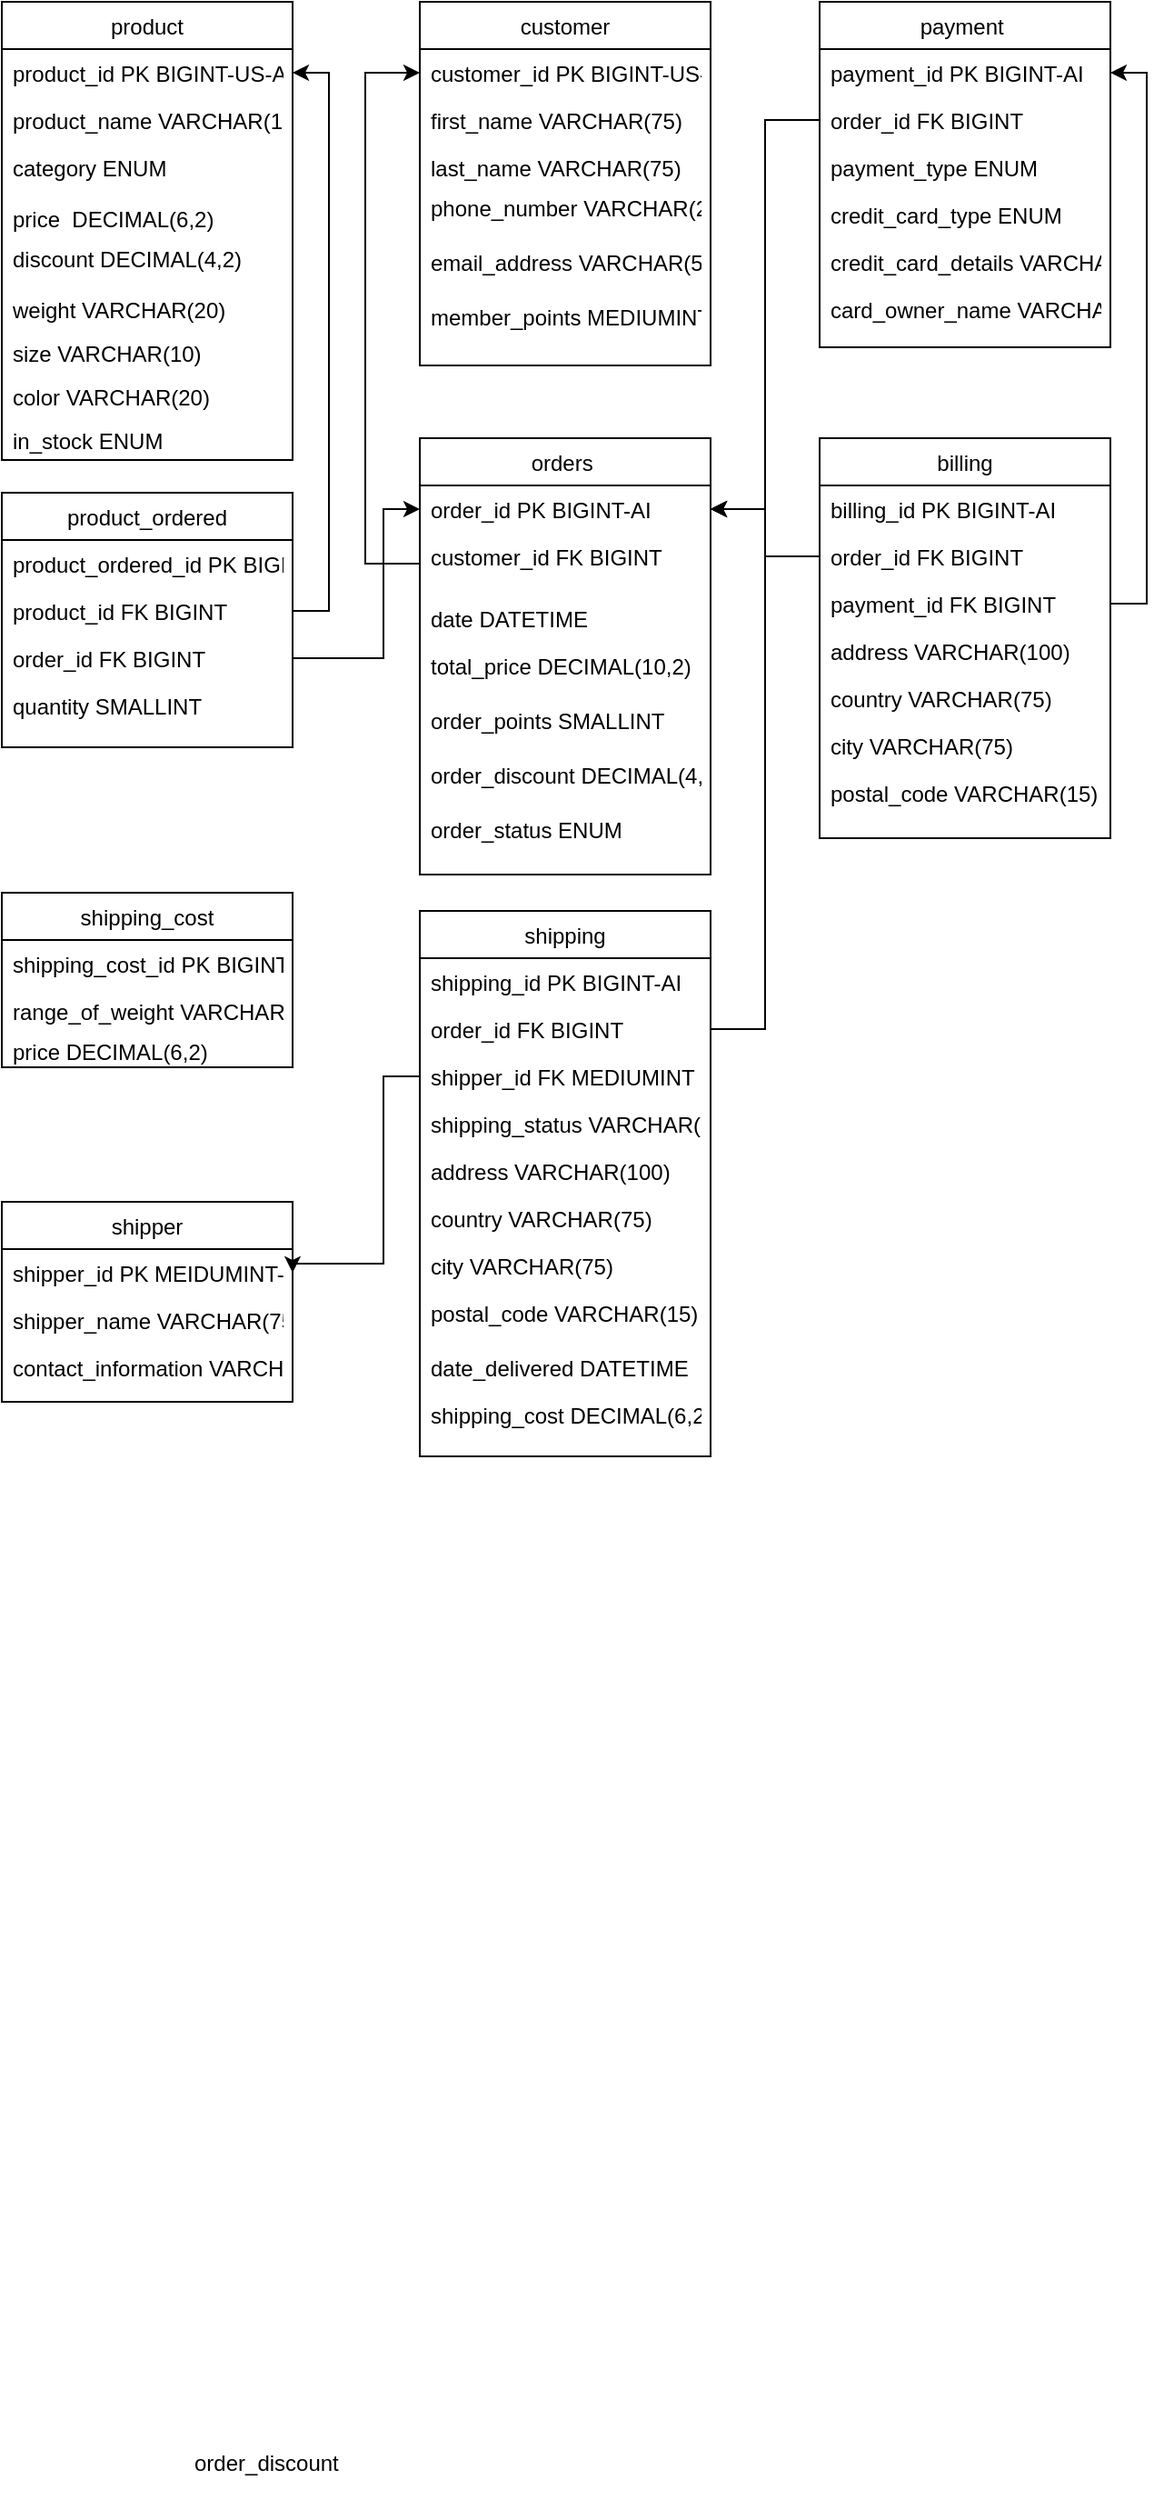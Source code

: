 <mxfile version="21.2.1" type="device">
  <diagram id="C5RBs43oDa-KdzZeNtuy" name="Page-1">
    <mxGraphModel dx="880" dy="476" grid="1" gridSize="10" guides="1" tooltips="1" connect="1" arrows="1" fold="1" page="1" pageScale="1" pageWidth="827" pageHeight="1169" math="0" shadow="0">
      <root>
        <mxCell id="WIyWlLk6GJQsqaUBKTNV-0" />
        <mxCell id="WIyWlLk6GJQsqaUBKTNV-1" parent="WIyWlLk6GJQsqaUBKTNV-0" />
        <mxCell id="zkfFHV4jXpPFQw0GAbJ--0" value="product" style="swimlane;fontStyle=0;align=center;verticalAlign=top;childLayout=stackLayout;horizontal=1;startSize=26;horizontalStack=0;resizeParent=1;resizeLast=0;collapsible=1;marginBottom=0;rounded=0;shadow=0;strokeWidth=1;" parent="WIyWlLk6GJQsqaUBKTNV-1" vertex="1">
          <mxGeometry x="120" y="120" width="160" height="252" as="geometry">
            <mxRectangle x="230" y="140" width="160" height="26" as="alternateBounds" />
          </mxGeometry>
        </mxCell>
        <mxCell id="zkfFHV4jXpPFQw0GAbJ--1" value="product_id PK BIGINT-US-AI" style="text;align=left;verticalAlign=top;spacingLeft=4;spacingRight=4;overflow=hidden;rotatable=0;points=[[0,0.5],[1,0.5]];portConstraint=eastwest;" parent="zkfFHV4jXpPFQw0GAbJ--0" vertex="1">
          <mxGeometry y="26" width="160" height="26" as="geometry" />
        </mxCell>
        <mxCell id="zkfFHV4jXpPFQw0GAbJ--2" value="product_name VARCHAR(100)" style="text;align=left;verticalAlign=top;spacingLeft=4;spacingRight=4;overflow=hidden;rotatable=0;points=[[0,0.5],[1,0.5]];portConstraint=eastwest;rounded=0;shadow=0;html=0;" parent="zkfFHV4jXpPFQw0GAbJ--0" vertex="1">
          <mxGeometry y="52" width="160" height="26" as="geometry" />
        </mxCell>
        <mxCell id="lAM2ylPqZZiz42pYPmUP-65" value="category ENUM" style="text;align=left;verticalAlign=top;spacingLeft=4;spacingRight=4;overflow=hidden;rotatable=0;points=[[0,0.5],[1,0.5]];portConstraint=eastwest;rounded=0;shadow=0;html=0;" parent="zkfFHV4jXpPFQw0GAbJ--0" vertex="1">
          <mxGeometry y="78" width="160" height="28" as="geometry" />
        </mxCell>
        <mxCell id="zkfFHV4jXpPFQw0GAbJ--3" value="price  DECIMAL(6,2)" style="text;align=left;verticalAlign=top;spacingLeft=4;spacingRight=4;overflow=hidden;rotatable=0;points=[[0,0.5],[1,0.5]];portConstraint=eastwest;rounded=0;shadow=0;html=0;" parent="zkfFHV4jXpPFQw0GAbJ--0" vertex="1">
          <mxGeometry y="106" width="160" height="22" as="geometry" />
        </mxCell>
        <mxCell id="lAM2ylPqZZiz42pYPmUP-56" value="discount DECIMAL(4,2)" style="text;align=left;verticalAlign=top;spacingLeft=4;spacingRight=4;overflow=hidden;rotatable=0;points=[[0,0.5],[1,0.5]];portConstraint=eastwest;rounded=0;shadow=0;html=0;" parent="zkfFHV4jXpPFQw0GAbJ--0" vertex="1">
          <mxGeometry y="128" width="160" height="28" as="geometry" />
        </mxCell>
        <mxCell id="lAM2ylPqZZiz42pYPmUP-116" value="weight VARCHAR(20)" style="text;align=left;verticalAlign=top;spacingLeft=4;spacingRight=4;overflow=hidden;rotatable=0;points=[[0,0.5],[1,0.5]];portConstraint=eastwest;" parent="zkfFHV4jXpPFQw0GAbJ--0" vertex="1">
          <mxGeometry y="156" width="160" height="24" as="geometry" />
        </mxCell>
        <mxCell id="lAM2ylPqZZiz42pYPmUP-132" value="size VARCHAR(10)" style="text;align=left;verticalAlign=top;spacingLeft=4;spacingRight=4;overflow=hidden;rotatable=0;points=[[0,0.5],[1,0.5]];portConstraint=eastwest;" parent="zkfFHV4jXpPFQw0GAbJ--0" vertex="1">
          <mxGeometry y="180" width="160" height="24" as="geometry" />
        </mxCell>
        <mxCell id="lAM2ylPqZZiz42pYPmUP-133" value="color VARCHAR(20)" style="text;align=left;verticalAlign=top;spacingLeft=4;spacingRight=4;overflow=hidden;rotatable=0;points=[[0,0.5],[1,0.5]];portConstraint=eastwest;" parent="zkfFHV4jXpPFQw0GAbJ--0" vertex="1">
          <mxGeometry y="204" width="160" height="24" as="geometry" />
        </mxCell>
        <mxCell id="lAM2ylPqZZiz42pYPmUP-123" value="in_stock ENUM" style="text;align=left;verticalAlign=top;spacingLeft=4;spacingRight=4;overflow=hidden;rotatable=0;points=[[0,0.5],[1,0.5]];portConstraint=eastwest;" parent="zkfFHV4jXpPFQw0GAbJ--0" vertex="1">
          <mxGeometry y="228" width="160" height="24" as="geometry" />
        </mxCell>
        <mxCell id="zkfFHV4jXpPFQw0GAbJ--6" value="product_ordered" style="swimlane;fontStyle=0;align=center;verticalAlign=top;childLayout=stackLayout;horizontal=1;startSize=26;horizontalStack=0;resizeParent=1;resizeLast=0;collapsible=1;marginBottom=0;rounded=0;shadow=0;strokeWidth=1;" parent="WIyWlLk6GJQsqaUBKTNV-1" vertex="1">
          <mxGeometry x="120" y="390" width="160" height="140" as="geometry">
            <mxRectangle x="130" y="380" width="160" height="26" as="alternateBounds" />
          </mxGeometry>
        </mxCell>
        <mxCell id="lAM2ylPqZZiz42pYPmUP-60" value="product_ordered_id PK BIGINT-AI" style="text;align=left;verticalAlign=top;spacingLeft=4;spacingRight=4;overflow=hidden;rotatable=0;points=[[0,0.5],[1,0.5]];portConstraint=eastwest;" parent="zkfFHV4jXpPFQw0GAbJ--6" vertex="1">
          <mxGeometry y="26" width="160" height="26" as="geometry" />
        </mxCell>
        <mxCell id="zkfFHV4jXpPFQw0GAbJ--8" value="product_id FK BIGINT" style="text;align=left;verticalAlign=top;spacingLeft=4;spacingRight=4;overflow=hidden;rotatable=0;points=[[0,0.5],[1,0.5]];portConstraint=eastwest;rounded=0;shadow=0;html=0;" parent="zkfFHV4jXpPFQw0GAbJ--6" vertex="1">
          <mxGeometry y="52" width="160" height="26" as="geometry" />
        </mxCell>
        <mxCell id="zkfFHV4jXpPFQw0GAbJ--10" value="order_id FK BIGINT" style="text;align=left;verticalAlign=top;spacingLeft=4;spacingRight=4;overflow=hidden;rotatable=0;points=[[0,0.5],[1,0.5]];portConstraint=eastwest;fontStyle=0" parent="zkfFHV4jXpPFQw0GAbJ--6" vertex="1">
          <mxGeometry y="78" width="160" height="26" as="geometry" />
        </mxCell>
        <mxCell id="zkfFHV4jXpPFQw0GAbJ--11" value="quantity SMALLINT" style="text;align=left;verticalAlign=top;spacingLeft=4;spacingRight=4;overflow=hidden;rotatable=0;points=[[0,0.5],[1,0.5]];portConstraint=eastwest;" parent="zkfFHV4jXpPFQw0GAbJ--6" vertex="1">
          <mxGeometry y="104" width="160" height="26" as="geometry" />
        </mxCell>
        <mxCell id="zkfFHV4jXpPFQw0GAbJ--13" value="orders " style="swimlane;fontStyle=0;align=center;verticalAlign=top;childLayout=stackLayout;horizontal=1;startSize=26;horizontalStack=0;resizeParent=1;resizeLast=0;collapsible=1;marginBottom=0;rounded=0;shadow=0;strokeWidth=1;" parent="WIyWlLk6GJQsqaUBKTNV-1" vertex="1">
          <mxGeometry x="350" y="360" width="160" height="240" as="geometry">
            <mxRectangle x="340" y="380" width="170" height="26" as="alternateBounds" />
          </mxGeometry>
        </mxCell>
        <mxCell id="zkfFHV4jXpPFQw0GAbJ--14" value="order_id PK BIGINT-AI" style="text;align=left;verticalAlign=top;spacingLeft=4;spacingRight=4;overflow=hidden;rotatable=0;points=[[0,0.5],[1,0.5]];portConstraint=eastwest;" parent="zkfFHV4jXpPFQw0GAbJ--13" vertex="1">
          <mxGeometry y="26" width="160" height="26" as="geometry" />
        </mxCell>
        <mxCell id="lAM2ylPqZZiz42pYPmUP-21" value="customer_id FK BIGINT" style="text;align=left;verticalAlign=top;spacingLeft=4;spacingRight=4;overflow=hidden;rotatable=0;points=[[0,0.5],[1,0.5]];portConstraint=eastwest;" parent="zkfFHV4jXpPFQw0GAbJ--13" vertex="1">
          <mxGeometry y="52" width="160" height="34" as="geometry" />
        </mxCell>
        <mxCell id="lAM2ylPqZZiz42pYPmUP-20" value="date DATETIME" style="text;align=left;verticalAlign=top;spacingLeft=4;spacingRight=4;overflow=hidden;rotatable=0;points=[[0,0.5],[1,0.5]];portConstraint=eastwest;" parent="zkfFHV4jXpPFQw0GAbJ--13" vertex="1">
          <mxGeometry y="86" width="160" height="26" as="geometry" />
        </mxCell>
        <mxCell id="lAM2ylPqZZiz42pYPmUP-23" value="total_price DECIMAL(10,2)" style="text;align=left;verticalAlign=top;spacingLeft=4;spacingRight=4;overflow=hidden;rotatable=0;points=[[0,0.5],[1,0.5]];portConstraint=eastwest;" parent="zkfFHV4jXpPFQw0GAbJ--13" vertex="1">
          <mxGeometry y="112" width="160" height="30" as="geometry" />
        </mxCell>
        <mxCell id="lAM2ylPqZZiz42pYPmUP-61" value="order_points SMALLINT" style="text;align=left;verticalAlign=top;spacingLeft=4;spacingRight=4;overflow=hidden;rotatable=0;points=[[0,0.5],[1,0.5]];portConstraint=eastwest;" parent="zkfFHV4jXpPFQw0GAbJ--13" vertex="1">
          <mxGeometry y="142" width="160" height="30" as="geometry" />
        </mxCell>
        <mxCell id="lAM2ylPqZZiz42pYPmUP-109" value="order_discount DECIMAL(4,2)" style="text;align=left;verticalAlign=top;spacingLeft=4;spacingRight=4;overflow=hidden;rotatable=0;points=[[0,0.5],[1,0.5]];portConstraint=eastwest;" parent="zkfFHV4jXpPFQw0GAbJ--13" vertex="1">
          <mxGeometry y="172" width="160" height="30" as="geometry" />
        </mxCell>
        <mxCell id="lAM2ylPqZZiz42pYPmUP-63" value="order_status ENUM" style="text;align=left;verticalAlign=top;spacingLeft=4;spacingRight=4;overflow=hidden;rotatable=0;points=[[0,0.5],[1,0.5]];portConstraint=eastwest;" parent="zkfFHV4jXpPFQw0GAbJ--13" vertex="1">
          <mxGeometry y="202" width="160" height="30" as="geometry" />
        </mxCell>
        <mxCell id="zkfFHV4jXpPFQw0GAbJ--17" value="customer" style="swimlane;fontStyle=0;align=center;verticalAlign=top;childLayout=stackLayout;horizontal=1;startSize=26;horizontalStack=0;resizeParent=1;resizeLast=0;collapsible=1;marginBottom=0;rounded=0;shadow=0;strokeWidth=1;" parent="WIyWlLk6GJQsqaUBKTNV-1" vertex="1">
          <mxGeometry x="350" y="120" width="160" height="200" as="geometry">
            <mxRectangle x="550" y="140" width="160" height="26" as="alternateBounds" />
          </mxGeometry>
        </mxCell>
        <mxCell id="zkfFHV4jXpPFQw0GAbJ--18" value="customer_id PK BIGINT-US-AI" style="text;align=left;verticalAlign=top;spacingLeft=4;spacingRight=4;overflow=hidden;rotatable=0;points=[[0,0.5],[1,0.5]];portConstraint=eastwest;" parent="zkfFHV4jXpPFQw0GAbJ--17" vertex="1">
          <mxGeometry y="26" width="160" height="26" as="geometry" />
        </mxCell>
        <mxCell id="zkfFHV4jXpPFQw0GAbJ--19" value="first_name VARCHAR(75)" style="text;align=left;verticalAlign=top;spacingLeft=4;spacingRight=4;overflow=hidden;rotatable=0;points=[[0,0.5],[1,0.5]];portConstraint=eastwest;rounded=0;shadow=0;html=0;" parent="zkfFHV4jXpPFQw0GAbJ--17" vertex="1">
          <mxGeometry y="52" width="160" height="26" as="geometry" />
        </mxCell>
        <mxCell id="zkfFHV4jXpPFQw0GAbJ--20" value="last_name VARCHAR(75)" style="text;align=left;verticalAlign=top;spacingLeft=4;spacingRight=4;overflow=hidden;rotatable=0;points=[[0,0.5],[1,0.5]];portConstraint=eastwest;rounded=0;shadow=0;html=0;" parent="zkfFHV4jXpPFQw0GAbJ--17" vertex="1">
          <mxGeometry y="78" width="160" height="22" as="geometry" />
        </mxCell>
        <mxCell id="lAM2ylPqZZiz42pYPmUP-19" value="phone_number VARCHAR(20)" style="text;align=left;verticalAlign=top;spacingLeft=4;spacingRight=4;overflow=hidden;rotatable=0;points=[[0,0.5],[1,0.5]];portConstraint=eastwest;" parent="zkfFHV4jXpPFQw0GAbJ--17" vertex="1">
          <mxGeometry y="100" width="160" height="30" as="geometry" />
        </mxCell>
        <mxCell id="lAM2ylPqZZiz42pYPmUP-24" value="email_address VARCHAR(50)" style="text;align=left;verticalAlign=top;spacingLeft=4;spacingRight=4;overflow=hidden;rotatable=0;points=[[0,0.5],[1,0.5]];portConstraint=eastwest;" parent="zkfFHV4jXpPFQw0GAbJ--17" vertex="1">
          <mxGeometry y="130" width="160" height="30" as="geometry" />
        </mxCell>
        <mxCell id="lAM2ylPqZZiz42pYPmUP-59" value="member_points MEDIUMINT" style="text;align=left;verticalAlign=top;spacingLeft=4;spacingRight=4;overflow=hidden;rotatable=0;points=[[0,0.5],[1,0.5]];portConstraint=eastwest;" parent="zkfFHV4jXpPFQw0GAbJ--17" vertex="1">
          <mxGeometry y="160" width="160" height="30" as="geometry" />
        </mxCell>
        <mxCell id="lAM2ylPqZZiz42pYPmUP-0" value="billing&#xa;" style="swimlane;fontStyle=0;align=center;verticalAlign=top;childLayout=stackLayout;horizontal=1;startSize=26;horizontalStack=0;resizeParent=1;resizeLast=0;collapsible=1;marginBottom=0;rounded=0;shadow=0;strokeWidth=1;" parent="WIyWlLk6GJQsqaUBKTNV-1" vertex="1">
          <mxGeometry x="570" y="360" width="160" height="220" as="geometry">
            <mxRectangle x="130" y="380" width="160" height="26" as="alternateBounds" />
          </mxGeometry>
        </mxCell>
        <mxCell id="lAM2ylPqZZiz42pYPmUP-1" value="billing_id PK BIGINT-AI" style="text;align=left;verticalAlign=top;spacingLeft=4;spacingRight=4;overflow=hidden;rotatable=0;points=[[0,0.5],[1,0.5]];portConstraint=eastwest;" parent="lAM2ylPqZZiz42pYPmUP-0" vertex="1">
          <mxGeometry y="26" width="160" height="26" as="geometry" />
        </mxCell>
        <mxCell id="lAM2ylPqZZiz42pYPmUP-2" value="order_id FK BIGINT" style="text;align=left;verticalAlign=top;spacingLeft=4;spacingRight=4;overflow=hidden;rotatable=0;points=[[0,0.5],[1,0.5]];portConstraint=eastwest;rounded=0;shadow=0;html=0;" parent="lAM2ylPqZZiz42pYPmUP-0" vertex="1">
          <mxGeometry y="52" width="160" height="26" as="geometry" />
        </mxCell>
        <mxCell id="lAM2ylPqZZiz42pYPmUP-5" value="payment_id FK BIGINT" style="text;align=left;verticalAlign=top;spacingLeft=4;spacingRight=4;overflow=hidden;rotatable=0;points=[[0,0.5],[1,0.5]];portConstraint=eastwest;" parent="lAM2ylPqZZiz42pYPmUP-0" vertex="1">
          <mxGeometry y="78" width="160" height="26" as="geometry" />
        </mxCell>
        <mxCell id="lAM2ylPqZZiz42pYPmUP-52" value="address VARCHAR(100)" style="text;align=left;verticalAlign=top;spacingLeft=4;spacingRight=4;overflow=hidden;rotatable=0;points=[[0,0.5],[1,0.5]];portConstraint=eastwest;rounded=0;shadow=0;html=0;" parent="lAM2ylPqZZiz42pYPmUP-0" vertex="1">
          <mxGeometry y="104" width="160" height="26" as="geometry" />
        </mxCell>
        <mxCell id="lAM2ylPqZZiz42pYPmUP-54" value="country VARCHAR(75)" style="text;align=left;verticalAlign=top;spacingLeft=4;spacingRight=4;overflow=hidden;rotatable=0;points=[[0,0.5],[1,0.5]];portConstraint=eastwest;" parent="lAM2ylPqZZiz42pYPmUP-0" vertex="1">
          <mxGeometry y="130" width="160" height="26" as="geometry" />
        </mxCell>
        <mxCell id="lAM2ylPqZZiz42pYPmUP-53" value="city VARCHAR(75)" style="text;align=left;verticalAlign=top;spacingLeft=4;spacingRight=4;overflow=hidden;rotatable=0;points=[[0,0.5],[1,0.5]];portConstraint=eastwest;rounded=0;shadow=0;html=0;" parent="lAM2ylPqZZiz42pYPmUP-0" vertex="1">
          <mxGeometry y="156" width="160" height="26" as="geometry" />
        </mxCell>
        <mxCell id="lAM2ylPqZZiz42pYPmUP-55" value="postal_code VARCHAR(15)" style="text;align=left;verticalAlign=top;spacingLeft=4;spacingRight=4;overflow=hidden;rotatable=0;points=[[0,0.5],[1,0.5]];portConstraint=eastwest;" parent="lAM2ylPqZZiz42pYPmUP-0" vertex="1">
          <mxGeometry y="182" width="160" height="30" as="geometry" />
        </mxCell>
        <mxCell id="lAM2ylPqZZiz42pYPmUP-6" value="shipping" style="swimlane;fontStyle=0;align=center;verticalAlign=top;childLayout=stackLayout;horizontal=1;startSize=26;horizontalStack=0;resizeParent=1;resizeLast=0;collapsible=1;marginBottom=0;rounded=0;shadow=0;strokeWidth=1;" parent="WIyWlLk6GJQsqaUBKTNV-1" vertex="1">
          <mxGeometry x="350" y="620" width="160" height="300" as="geometry">
            <mxRectangle x="130" y="380" width="160" height="26" as="alternateBounds" />
          </mxGeometry>
        </mxCell>
        <mxCell id="lAM2ylPqZZiz42pYPmUP-7" value="shipping_id PK BIGINT-AI" style="text;align=left;verticalAlign=top;spacingLeft=4;spacingRight=4;overflow=hidden;rotatable=0;points=[[0,0.5],[1,0.5]];portConstraint=eastwest;" parent="lAM2ylPqZZiz42pYPmUP-6" vertex="1">
          <mxGeometry y="26" width="160" height="26" as="geometry" />
        </mxCell>
        <mxCell id="lAM2ylPqZZiz42pYPmUP-8" value="order_id FK BIGINT" style="text;align=left;verticalAlign=top;spacingLeft=4;spacingRight=4;overflow=hidden;rotatable=0;points=[[0,0.5],[1,0.5]];portConstraint=eastwest;rounded=0;shadow=0;html=0;" parent="lAM2ylPqZZiz42pYPmUP-6" vertex="1">
          <mxGeometry y="52" width="160" height="26" as="geometry" />
        </mxCell>
        <mxCell id="lAM2ylPqZZiz42pYPmUP-10" value="shipper_id FK MEDIUMINT" style="text;align=left;verticalAlign=top;spacingLeft=4;spacingRight=4;overflow=hidden;rotatable=0;points=[[0,0.5],[1,0.5]];portConstraint=eastwest;fontStyle=0" parent="lAM2ylPqZZiz42pYPmUP-6" vertex="1">
          <mxGeometry y="78" width="160" height="26" as="geometry" />
        </mxCell>
        <mxCell id="lAM2ylPqZZiz42pYPmUP-11" value="shipping_status VARCHAR(100)" style="text;align=left;verticalAlign=top;spacingLeft=4;spacingRight=4;overflow=hidden;rotatable=0;points=[[0,0.5],[1,0.5]];portConstraint=eastwest;" parent="lAM2ylPqZZiz42pYPmUP-6" vertex="1">
          <mxGeometry y="104" width="160" height="26" as="geometry" />
        </mxCell>
        <mxCell id="lAM2ylPqZZiz42pYPmUP-110" value="address VARCHAR(100)" style="text;align=left;verticalAlign=top;spacingLeft=4;spacingRight=4;overflow=hidden;rotatable=0;points=[[0,0.5],[1,0.5]];portConstraint=eastwest;rounded=0;shadow=0;html=0;" parent="lAM2ylPqZZiz42pYPmUP-6" vertex="1">
          <mxGeometry y="130" width="160" height="26" as="geometry" />
        </mxCell>
        <mxCell id="lAM2ylPqZZiz42pYPmUP-111" value="country VARCHAR(75)" style="text;align=left;verticalAlign=top;spacingLeft=4;spacingRight=4;overflow=hidden;rotatable=0;points=[[0,0.5],[1,0.5]];portConstraint=eastwest;" parent="lAM2ylPqZZiz42pYPmUP-6" vertex="1">
          <mxGeometry y="156" width="160" height="26" as="geometry" />
        </mxCell>
        <mxCell id="lAM2ylPqZZiz42pYPmUP-112" value="city VARCHAR(75)" style="text;align=left;verticalAlign=top;spacingLeft=4;spacingRight=4;overflow=hidden;rotatable=0;points=[[0,0.5],[1,0.5]];portConstraint=eastwest;rounded=0;shadow=0;html=0;" parent="lAM2ylPqZZiz42pYPmUP-6" vertex="1">
          <mxGeometry y="182" width="160" height="26" as="geometry" />
        </mxCell>
        <mxCell id="lAM2ylPqZZiz42pYPmUP-113" value="postal_code VARCHAR(15)" style="text;align=left;verticalAlign=top;spacingLeft=4;spacingRight=4;overflow=hidden;rotatable=0;points=[[0,0.5],[1,0.5]];portConstraint=eastwest;" parent="lAM2ylPqZZiz42pYPmUP-6" vertex="1">
          <mxGeometry y="208" width="160" height="30" as="geometry" />
        </mxCell>
        <mxCell id="lAM2ylPqZZiz42pYPmUP-62" value="date_delivered DATETIME" style="text;align=left;verticalAlign=top;spacingLeft=4;spacingRight=4;overflow=hidden;rotatable=0;points=[[0,0.5],[1,0.5]];portConstraint=eastwest;" parent="lAM2ylPqZZiz42pYPmUP-6" vertex="1">
          <mxGeometry y="238" width="160" height="26" as="geometry" />
        </mxCell>
        <mxCell id="lAM2ylPqZZiz42pYPmUP-134" value="shipping_cost DECIMAL(6,2)" style="text;align=left;verticalAlign=top;spacingLeft=4;spacingRight=4;overflow=hidden;rotatable=0;points=[[0,0.5],[1,0.5]];portConstraint=eastwest;" parent="lAM2ylPqZZiz42pYPmUP-6" vertex="1">
          <mxGeometry y="264" width="160" height="26" as="geometry" />
        </mxCell>
        <mxCell id="lAM2ylPqZZiz42pYPmUP-25" value="payment " style="swimlane;fontStyle=0;align=center;verticalAlign=top;childLayout=stackLayout;horizontal=1;startSize=26;horizontalStack=0;resizeParent=1;resizeLast=0;collapsible=1;marginBottom=0;rounded=0;shadow=0;strokeWidth=1;" parent="WIyWlLk6GJQsqaUBKTNV-1" vertex="1">
          <mxGeometry x="570" y="120" width="160" height="190" as="geometry">
            <mxRectangle x="550" y="140" width="160" height="26" as="alternateBounds" />
          </mxGeometry>
        </mxCell>
        <mxCell id="lAM2ylPqZZiz42pYPmUP-36" value="payment_id PK BIGINT-AI" style="text;align=left;verticalAlign=top;spacingLeft=4;spacingRight=4;overflow=hidden;rotatable=0;points=[[0,0.5],[1,0.5]];portConstraint=eastwest;" parent="lAM2ylPqZZiz42pYPmUP-25" vertex="1">
          <mxGeometry y="26" width="160" height="26" as="geometry" />
        </mxCell>
        <mxCell id="lAM2ylPqZZiz42pYPmUP-27" value="order_id FK BIGINT" style="text;align=left;verticalAlign=top;spacingLeft=4;spacingRight=4;overflow=hidden;rotatable=0;points=[[0,0.5],[1,0.5]];portConstraint=eastwest;rounded=0;shadow=0;html=0;" parent="lAM2ylPqZZiz42pYPmUP-25" vertex="1">
          <mxGeometry y="52" width="160" height="26" as="geometry" />
        </mxCell>
        <mxCell id="lAM2ylPqZZiz42pYPmUP-28" value="payment_type ENUM" style="text;align=left;verticalAlign=top;spacingLeft=4;spacingRight=4;overflow=hidden;rotatable=0;points=[[0,0.5],[1,0.5]];portConstraint=eastwest;rounded=0;shadow=0;html=0;" parent="lAM2ylPqZZiz42pYPmUP-25" vertex="1">
          <mxGeometry y="78" width="160" height="26" as="geometry" />
        </mxCell>
        <mxCell id="lAM2ylPqZZiz42pYPmUP-29" value="credit_card_type ENUM" style="text;align=left;verticalAlign=top;spacingLeft=4;spacingRight=4;overflow=hidden;rotatable=0;points=[[0,0.5],[1,0.5]];portConstraint=eastwest;rounded=0;shadow=0;html=0;" parent="lAM2ylPqZZiz42pYPmUP-25" vertex="1">
          <mxGeometry y="104" width="160" height="26" as="geometry" />
        </mxCell>
        <mxCell id="lAM2ylPqZZiz42pYPmUP-30" value="credit_card_details VARCHAR(50)" style="text;align=left;verticalAlign=top;spacingLeft=4;spacingRight=4;overflow=hidden;rotatable=0;points=[[0,0.5],[1,0.5]];portConstraint=eastwest;rounded=0;shadow=0;html=0;" parent="lAM2ylPqZZiz42pYPmUP-25" vertex="1">
          <mxGeometry y="130" width="160" height="26" as="geometry" />
        </mxCell>
        <mxCell id="lAM2ylPqZZiz42pYPmUP-37" value="card_owner_name VARCHAR(100)" style="text;align=left;verticalAlign=top;spacingLeft=4;spacingRight=4;overflow=hidden;rotatable=0;points=[[0,0.5],[1,0.5]];portConstraint=eastwest;" parent="lAM2ylPqZZiz42pYPmUP-25" vertex="1">
          <mxGeometry y="156" width="160" height="26" as="geometry" />
        </mxCell>
        <mxCell id="lAM2ylPqZZiz42pYPmUP-38" value="shipper" style="swimlane;fontStyle=0;align=center;verticalAlign=top;childLayout=stackLayout;horizontal=1;startSize=26;horizontalStack=0;resizeParent=1;resizeLast=0;collapsible=1;marginBottom=0;rounded=0;shadow=0;strokeWidth=1;" parent="WIyWlLk6GJQsqaUBKTNV-1" vertex="1">
          <mxGeometry x="120" y="780" width="160" height="110" as="geometry">
            <mxRectangle x="540" y="585" width="160" height="26" as="alternateBounds" />
          </mxGeometry>
        </mxCell>
        <mxCell id="lAM2ylPqZZiz42pYPmUP-39" value="shipper_id PK MEIDUMINT-US-AI" style="text;align=left;verticalAlign=top;spacingLeft=4;spacingRight=4;overflow=hidden;rotatable=0;points=[[0,0.5],[1,0.5]];portConstraint=eastwest;" parent="lAM2ylPqZZiz42pYPmUP-38" vertex="1">
          <mxGeometry y="26" width="160" height="26" as="geometry" />
        </mxCell>
        <mxCell id="lAM2ylPqZZiz42pYPmUP-48" value="shipper_name VARCHAR(75)" style="text;align=left;verticalAlign=top;spacingLeft=4;spacingRight=4;overflow=hidden;rotatable=0;points=[[0,0.5],[1,0.5]];portConstraint=eastwest;rounded=0;shadow=0;html=0;" parent="lAM2ylPqZZiz42pYPmUP-38" vertex="1">
          <mxGeometry y="52" width="160" height="26" as="geometry" />
        </mxCell>
        <mxCell id="lAM2ylPqZZiz42pYPmUP-66" value="contact_information VARCHAR(200)" style="text;align=left;verticalAlign=top;spacingLeft=4;spacingRight=4;overflow=hidden;rotatable=0;points=[[0,0.5],[1,0.5]];portConstraint=eastwest;rounded=0;shadow=0;html=0;" parent="lAM2ylPqZZiz42pYPmUP-38" vertex="1">
          <mxGeometry y="78" width="160" height="26" as="geometry" />
        </mxCell>
        <mxCell id="lAM2ylPqZZiz42pYPmUP-58" value="order_discount" style="text;align=left;verticalAlign=top;spacingLeft=4;spacingRight=4;overflow=hidden;rotatable=0;points=[[0,0.5],[1,0.5]];portConstraint=eastwest;" parent="WIyWlLk6GJQsqaUBKTNV-1" vertex="1">
          <mxGeometry x="220" y="1460" width="160" height="30" as="geometry" />
        </mxCell>
        <mxCell id="lAM2ylPqZZiz42pYPmUP-78" style="edgeStyle=orthogonalEdgeStyle;rounded=0;orthogonalLoop=1;jettySize=auto;html=1;exitX=0;exitY=0.5;exitDx=0;exitDy=0;entryX=1;entryY=0.5;entryDx=0;entryDy=0;" parent="WIyWlLk6GJQsqaUBKTNV-1" source="lAM2ylPqZZiz42pYPmUP-27" target="zkfFHV4jXpPFQw0GAbJ--14" edge="1">
          <mxGeometry relative="1" as="geometry" />
        </mxCell>
        <mxCell id="lAM2ylPqZZiz42pYPmUP-79" style="edgeStyle=orthogonalEdgeStyle;rounded=0;orthogonalLoop=1;jettySize=auto;html=1;exitX=1;exitY=0.5;exitDx=0;exitDy=0;entryX=1;entryY=0.5;entryDx=0;entryDy=0;" parent="WIyWlLk6GJQsqaUBKTNV-1" source="zkfFHV4jXpPFQw0GAbJ--8" target="zkfFHV4jXpPFQw0GAbJ--1" edge="1">
          <mxGeometry relative="1" as="geometry" />
        </mxCell>
        <mxCell id="lAM2ylPqZZiz42pYPmUP-80" style="edgeStyle=orthogonalEdgeStyle;rounded=0;orthogonalLoop=1;jettySize=auto;html=1;exitX=1;exitY=0.5;exitDx=0;exitDy=0;entryX=0;entryY=0.5;entryDx=0;entryDy=0;" parent="WIyWlLk6GJQsqaUBKTNV-1" source="zkfFHV4jXpPFQw0GAbJ--10" target="zkfFHV4jXpPFQw0GAbJ--14" edge="1">
          <mxGeometry relative="1" as="geometry">
            <Array as="points">
              <mxPoint x="330" y="481" />
              <mxPoint x="330" y="399" />
            </Array>
          </mxGeometry>
        </mxCell>
        <mxCell id="lAM2ylPqZZiz42pYPmUP-82" style="edgeStyle=orthogonalEdgeStyle;rounded=0;orthogonalLoop=1;jettySize=auto;html=1;exitX=0;exitY=0.5;exitDx=0;exitDy=0;entryX=1;entryY=0.5;entryDx=0;entryDy=0;" parent="WIyWlLk6GJQsqaUBKTNV-1" source="lAM2ylPqZZiz42pYPmUP-2" target="zkfFHV4jXpPFQw0GAbJ--14" edge="1">
          <mxGeometry relative="1" as="geometry" />
        </mxCell>
        <mxCell id="lAM2ylPqZZiz42pYPmUP-83" style="edgeStyle=orthogonalEdgeStyle;rounded=0;orthogonalLoop=1;jettySize=auto;html=1;exitX=1;exitY=0.5;exitDx=0;exitDy=0;entryX=1;entryY=0.5;entryDx=0;entryDy=0;" parent="WIyWlLk6GJQsqaUBKTNV-1" source="lAM2ylPqZZiz42pYPmUP-5" target="lAM2ylPqZZiz42pYPmUP-36" edge="1">
          <mxGeometry relative="1" as="geometry" />
        </mxCell>
        <mxCell id="lAM2ylPqZZiz42pYPmUP-84" style="edgeStyle=orthogonalEdgeStyle;rounded=0;orthogonalLoop=1;jettySize=auto;html=1;exitX=0;exitY=0.5;exitDx=0;exitDy=0;entryX=1;entryY=0.5;entryDx=0;entryDy=0;" parent="WIyWlLk6GJQsqaUBKTNV-1" source="lAM2ylPqZZiz42pYPmUP-10" target="lAM2ylPqZZiz42pYPmUP-39" edge="1">
          <mxGeometry relative="1" as="geometry">
            <Array as="points">
              <mxPoint x="330" y="711" />
              <mxPoint x="330" y="814" />
            </Array>
          </mxGeometry>
        </mxCell>
        <mxCell id="lAM2ylPqZZiz42pYPmUP-85" style="edgeStyle=orthogonalEdgeStyle;rounded=0;orthogonalLoop=1;jettySize=auto;html=1;exitX=1;exitY=0.5;exitDx=0;exitDy=0;entryX=1;entryY=0.5;entryDx=0;entryDy=0;" parent="WIyWlLk6GJQsqaUBKTNV-1" source="lAM2ylPqZZiz42pYPmUP-8" target="zkfFHV4jXpPFQw0GAbJ--14" edge="1">
          <mxGeometry relative="1" as="geometry">
            <Array as="points">
              <mxPoint x="540" y="685" />
              <mxPoint x="540" y="399" />
            </Array>
          </mxGeometry>
        </mxCell>
        <mxCell id="lAM2ylPqZZiz42pYPmUP-86" style="edgeStyle=orthogonalEdgeStyle;rounded=0;orthogonalLoop=1;jettySize=auto;html=1;exitX=0;exitY=0.5;exitDx=0;exitDy=0;entryX=0;entryY=0.5;entryDx=0;entryDy=0;" parent="WIyWlLk6GJQsqaUBKTNV-1" source="lAM2ylPqZZiz42pYPmUP-21" target="zkfFHV4jXpPFQw0GAbJ--18" edge="1">
          <mxGeometry relative="1" as="geometry">
            <Array as="points">
              <mxPoint x="320" y="429" />
              <mxPoint x="320" y="159" />
            </Array>
          </mxGeometry>
        </mxCell>
        <mxCell id="lAM2ylPqZZiz42pYPmUP-117" value="shipping_cost" style="swimlane;fontStyle=0;align=center;verticalAlign=top;childLayout=stackLayout;horizontal=1;startSize=26;horizontalStack=0;resizeParent=1;resizeLast=0;collapsible=1;marginBottom=0;rounded=0;shadow=0;strokeWidth=1;" parent="WIyWlLk6GJQsqaUBKTNV-1" vertex="1">
          <mxGeometry x="120" y="610" width="160" height="96" as="geometry">
            <mxRectangle x="540" y="585" width="160" height="26" as="alternateBounds" />
          </mxGeometry>
        </mxCell>
        <mxCell id="lAM2ylPqZZiz42pYPmUP-118" value="shipping_cost_id PK BIGINT-US-AI" style="text;align=left;verticalAlign=top;spacingLeft=4;spacingRight=4;overflow=hidden;rotatable=0;points=[[0,0.5],[1,0.5]];portConstraint=eastwest;" parent="lAM2ylPqZZiz42pYPmUP-117" vertex="1">
          <mxGeometry y="26" width="160" height="26" as="geometry" />
        </mxCell>
        <mxCell id="lAM2ylPqZZiz42pYPmUP-121" value="range_of_weight VARCHAR(20)" style="text;align=left;verticalAlign=top;spacingLeft=4;spacingRight=4;overflow=hidden;rotatable=0;points=[[0,0.5],[1,0.5]];portConstraint=eastwest;rounded=0;shadow=0;html=0;" parent="lAM2ylPqZZiz42pYPmUP-117" vertex="1">
          <mxGeometry y="52" width="160" height="22" as="geometry" />
        </mxCell>
        <mxCell id="lAM2ylPqZZiz42pYPmUP-135" value="price DECIMAL(6,2)" style="text;align=left;verticalAlign=top;spacingLeft=4;spacingRight=4;overflow=hidden;rotatable=0;points=[[0,0.5],[1,0.5]];portConstraint=eastwest;rounded=0;shadow=0;html=0;" parent="lAM2ylPqZZiz42pYPmUP-117" vertex="1">
          <mxGeometry y="74" width="160" height="22" as="geometry" />
        </mxCell>
      </root>
    </mxGraphModel>
  </diagram>
</mxfile>
